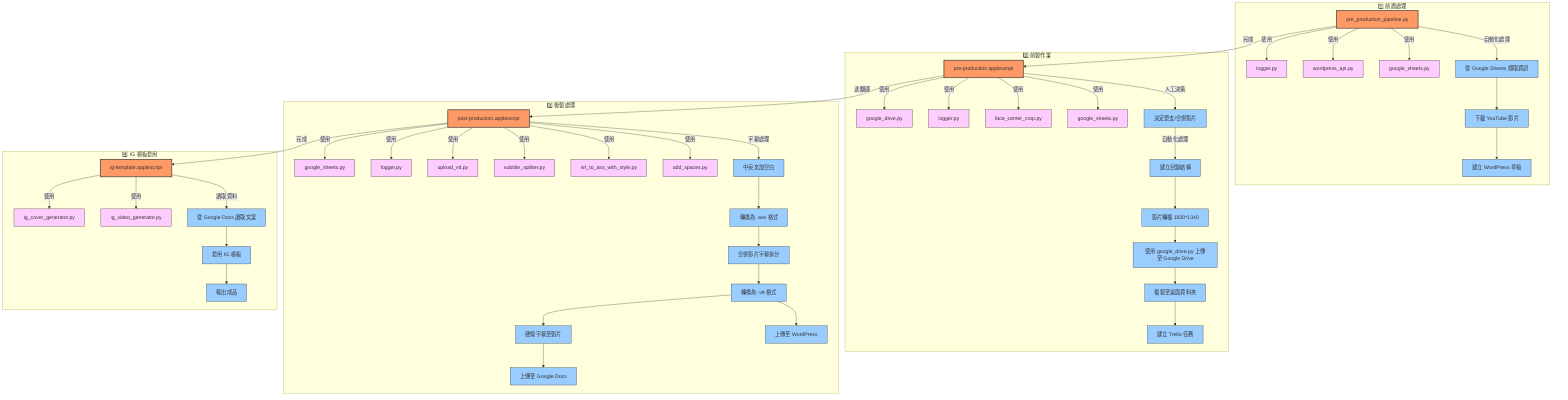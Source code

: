 flowchart TB
    subgraph "1️⃣ 前置處理"
        A[pre_production_pipeline.py] -->|自動化處理| A1[從 Google Sheets 擷取資訊]
        A1 --> A2[下載 YouTube 影片]
        A2 --> A3[建立 WordPress 草稿]
        A -->|使用| AA[google_sheets.py]
        A -->|使用| AB[wordpress_api.py]
        A -->|使用| AC[logger.py]
    end

    subgraph "2️⃣ 前製作業"
        B[pre-production.applescript] -->|人工決策| B1[決定單支/合併影片]
        B1 -->|自動化處理| B2[建立目錄結構]
        B2 --> B3[影片轉檔 1920*1340]
        B3 --> B4[使用 google_drive.py 上傳至 Google Drive]
        B4 --> B5[複製至桌面資料夾]
        B5 --> B6[建立 Trello 任務]
        B -->|使用| BA[google_sheets.py]
        B -->|使用| BB[face_center_crop.py]
        B -->|使用| BC[logger.py]
        B -->|使用| BD[google_drive.py]
    end

    subgraph "3️⃣ 後製處理"
        C[post-production.applescript] -->|字幕處理| C1[中英文加空白]
        C1 --> C2[轉換為 .ass 格式]
        C2 --> C3[合併影片字幕拆分]
        C3 --> C4[轉換為 .vtt 格式]
        C4 --> C5[上傳至 WordPress]
        C4 --> C6[硬燒字幕至影片]
        C6 --> C7[上傳至 Google Docs]
        
        C -->|使用| CA[add_spaces.py]
        C -->|使用| CB[srt_to_ass_with_style.py]
        C -->|使用| CC[subtitle_splitter.py]
        C -->|使用| CD[upload_vtt.py]
        C -->|使用| CE[logger.py]
        C -->|使用| CF[google_sheets.py]
    end

    subgraph "4️⃣ IG 模板套用"
        D[ig-template.applescript] -->|讀取資料| D1[從 Google Docs 讀取文案]
        D1 --> D2[套用 IG 模板]
        D2 --> D3[輸出成品]
        D -->|使用| DA[ig_video_generator.py]
        D -->|使用| DB[ig_cover_generator.py]
    end

    %% 主要流程連接
    A -->|完成| B
    B -->|送翻譯| C
    C -->|完成| D

    classDef mainScript fill:#f96,stroke:#333,stroke-width:2px;
    classDef subProcess fill:#9cf,stroke:#333,stroke-width:1px;
    classDef utility fill:#fcf,stroke:#333,stroke-width:1px;
    
    class A,B,C,D mainScript;
    class A1,A2,A3,B1,B2,B3,B4,B5,B6,C1,C2,C3,C4,C5,C6,C7,D1,D2,D3 subProcess;
    class AA,AB,AC,BA,BB,BC,BD,CA,CB,CC,CD,CE,CF,DA,DB utility;